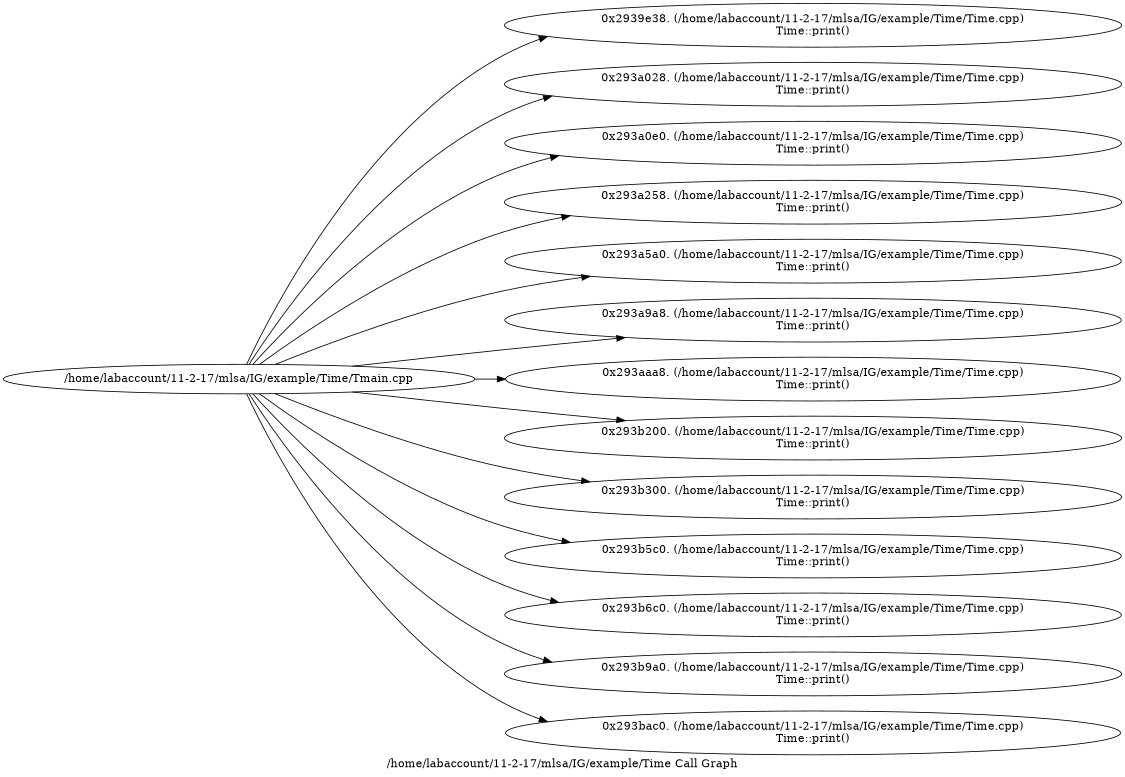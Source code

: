 digraph "/home/labaccount/11-2-17/mlsa/IG/example/Time Call Graph" {
	graph [dpi=300
		rankdir=LR
		size="7.5, 10"
		label="/home/labaccount/11-2-17/mlsa/IG/example/Time Call Graph"
	];

	Node0x651678544 [shape=oval, label="/home/labaccount/11-2-17/mlsa/IG/example/Time/Tmain.cpp"];
	Node0x166389914 [shape=oval, label="0x2939e38. (/home/labaccount/11-2-17/mlsa/IG/example/Time/Time.cpp)\nTime::print()"];
	Node0x651678544 -> Node0x166389914;
	Node0x417983408 [shape=oval, label="0x293a028. (/home/labaccount/11-2-17/mlsa/IG/example/Time/Time.cpp)\nTime::print()"];
	Node0x651678544 -> Node0x417983408;
	Node0x558323883 [shape=oval, label="0x293a0e0. (/home/labaccount/11-2-17/mlsa/IG/example/Time/Time.cpp)\nTime::print()"];
	Node0x651678544 -> Node0x558323883;
	Node0x859627753 [shape=oval, label="0x293a258. (/home/labaccount/11-2-17/mlsa/IG/example/Time/Time.cpp)\nTime::print()"];
	Node0x651678544 -> Node0x859627753;
	Node0x281877161 [shape=oval, label="0x293a5a0. (/home/labaccount/11-2-17/mlsa/IG/example/Time/Time.cpp)\nTime::print()"];
	Node0x651678544 -> Node0x281877161;
	Node0x481022768 [shape=oval, label="0x293a9a8. (/home/labaccount/11-2-17/mlsa/IG/example/Time/Time.cpp)\nTime::print()"];
	Node0x651678544 -> Node0x481022768;
	Node0x838349092 [shape=oval, label="0x293aaa8. (/home/labaccount/11-2-17/mlsa/IG/example/Time/Time.cpp)\nTime::print()"];
	Node0x651678544 -> Node0x838349092;
	Node0x529002019 [shape=oval, label="0x293b200. (/home/labaccount/11-2-17/mlsa/IG/example/Time/Time.cpp)\nTime::print()"];
	Node0x651678544 -> Node0x529002019;
	Node0x363138543 [shape=oval, label="0x293b300. (/home/labaccount/11-2-17/mlsa/IG/example/Time/Time.cpp)\nTime::print()"];
	Node0x651678544 -> Node0x363138543;
	Node0x118225202 [shape=oval, label="0x293b5c0. (/home/labaccount/11-2-17/mlsa/IG/example/Time/Time.cpp)\nTime::print()"];
	Node0x651678544 -> Node0x118225202;
	Node0x377567531 [shape=oval, label="0x293b6c0. (/home/labaccount/11-2-17/mlsa/IG/example/Time/Time.cpp)\nTime::print()"];
	Node0x651678544 -> Node0x377567531;
	Node0x553151497 [shape=oval, label="0x293b9a0. (/home/labaccount/11-2-17/mlsa/IG/example/Time/Time.cpp)\nTime::print()"];
	Node0x651678544 -> Node0x553151497;
	Node0x926307377 [shape=oval, label="0x293bac0. (/home/labaccount/11-2-17/mlsa/IG/example/Time/Time.cpp)\nTime::print()"];
	Node0x651678544 -> Node0x926307377;
}